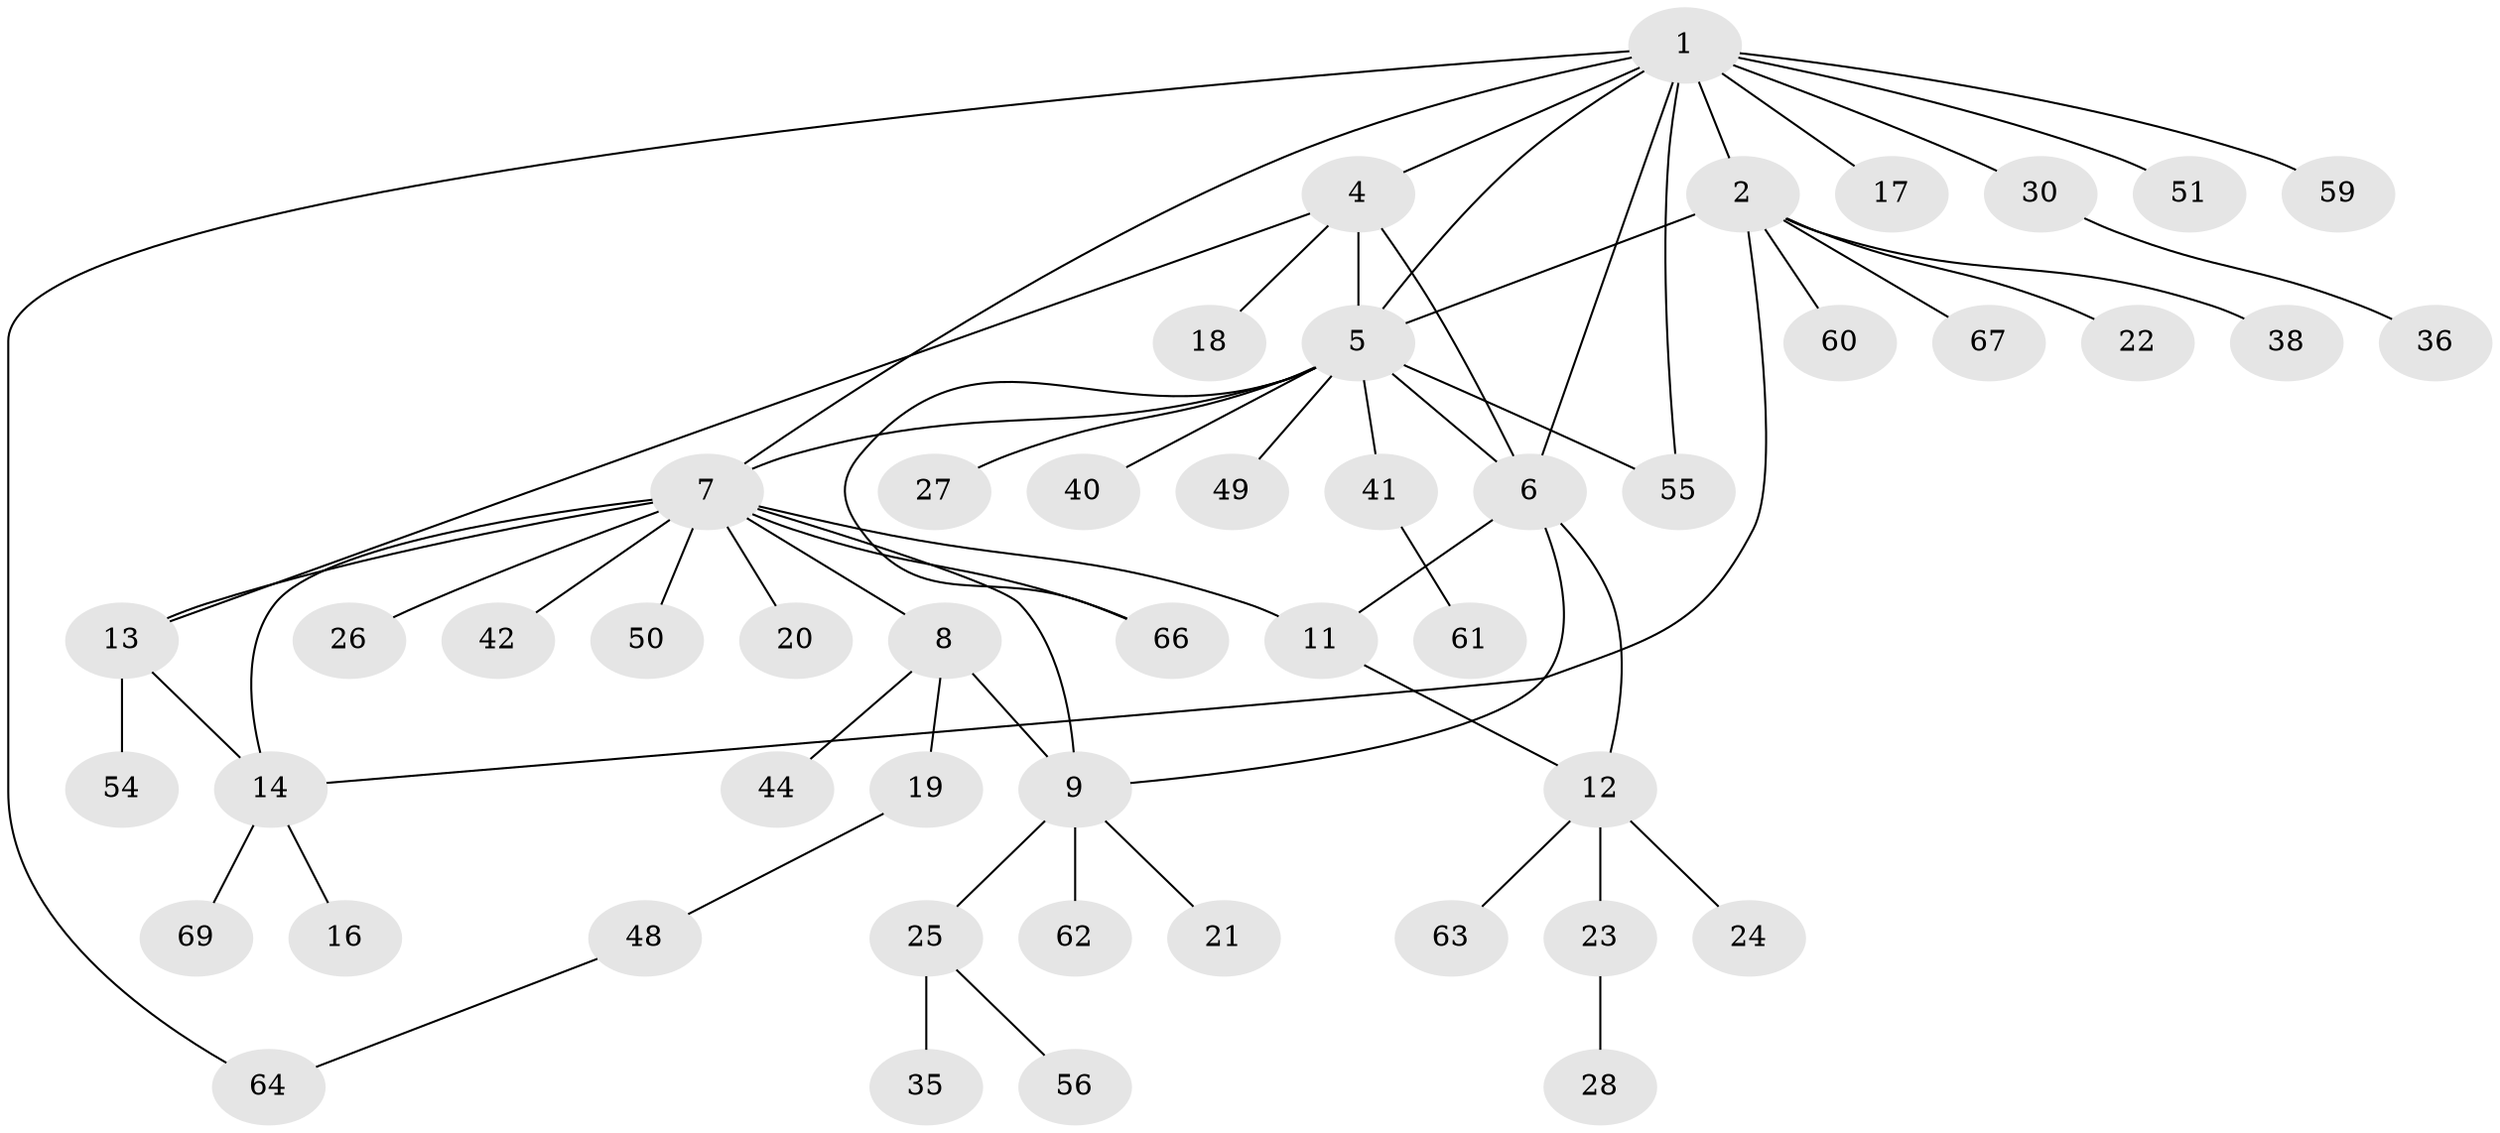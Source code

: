 // Generated by graph-tools (version 1.1) at 2025/24/03/03/25 07:24:13]
// undirected, 49 vertices, 63 edges
graph export_dot {
graph [start="1"]
  node [color=gray90,style=filled];
  1 [super="+3"];
  2 [super="+57"];
  4 [super="+32"];
  5 [super="+34"];
  6 [super="+10"];
  7 [super="+15"];
  8 [super="+47"];
  9 [super="+58"];
  11;
  12 [super="+31"];
  13 [super="+37"];
  14 [super="+46"];
  16;
  17;
  18;
  19;
  20 [super="+53"];
  21;
  22 [super="+39"];
  23 [super="+29"];
  24 [super="+43"];
  25;
  26;
  27;
  28 [super="+33"];
  30 [super="+45"];
  35;
  36;
  38 [super="+65"];
  40;
  41 [super="+52"];
  42;
  44;
  48 [super="+68"];
  49;
  50;
  51;
  54;
  55;
  56;
  59;
  60 [super="+70"];
  61;
  62;
  63;
  64;
  66;
  67;
  69;
  1 -- 2 [weight=2];
  1 -- 4;
  1 -- 30;
  1 -- 64;
  1 -- 7;
  1 -- 17;
  1 -- 51;
  1 -- 55;
  1 -- 59;
  1 -- 5;
  1 -- 6;
  2 -- 14;
  2 -- 22;
  2 -- 38;
  2 -- 60;
  2 -- 67;
  2 -- 5;
  4 -- 5;
  4 -- 6;
  4 -- 13;
  4 -- 18;
  5 -- 6;
  5 -- 7;
  5 -- 27;
  5 -- 40;
  5 -- 41;
  5 -- 49;
  5 -- 55;
  5 -- 66;
  6 -- 9;
  6 -- 11;
  6 -- 12;
  7 -- 8;
  7 -- 9;
  7 -- 50;
  7 -- 66;
  7 -- 42;
  7 -- 11;
  7 -- 13;
  7 -- 14;
  7 -- 20;
  7 -- 26;
  8 -- 9;
  8 -- 19;
  8 -- 44;
  9 -- 21;
  9 -- 25;
  9 -- 62;
  11 -- 12;
  12 -- 23;
  12 -- 24;
  12 -- 63;
  13 -- 14;
  13 -- 54;
  14 -- 16;
  14 -- 69;
  19 -- 48;
  23 -- 28;
  25 -- 35;
  25 -- 56;
  30 -- 36;
  41 -- 61;
  48 -- 64;
}
